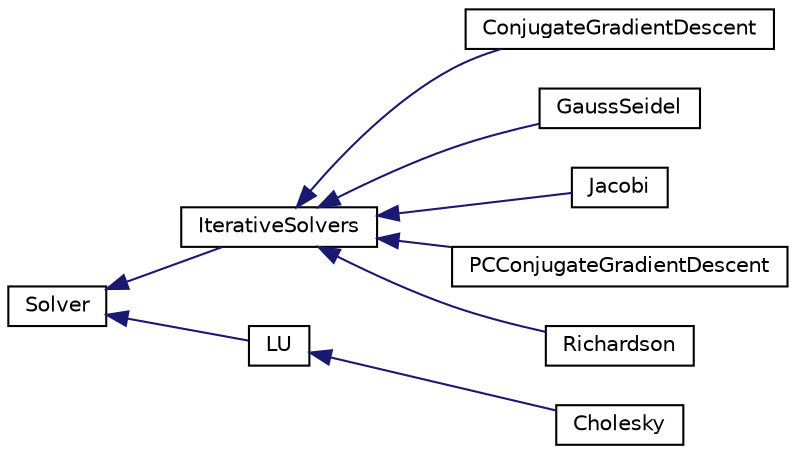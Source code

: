 digraph "Graphical Class Hierarchy"
{
  edge [fontname="Helvetica",fontsize="10",labelfontname="Helvetica",labelfontsize="10"];
  node [fontname="Helvetica",fontsize="10",shape=record];
  rankdir="LR";
  Node0 [label="Solver",height=0.2,width=0.4,color="black", fillcolor="white", style="filled",URL="$class_solver.html",tooltip="Base class for linear solvers. "];
  Node0 -> Node1 [dir="back",color="midnightblue",fontsize="10",style="solid",fontname="Helvetica"];
  Node1 [label="IterativeSolvers",height=0.2,width=0.4,color="black", fillcolor="white", style="filled",URL="$class_iterative_solvers.html",tooltip="Abstract class for several iterative methods. "];
  Node1 -> Node2 [dir="back",color="midnightblue",fontsize="10",style="solid",fontname="Helvetica"];
  Node2 [label="ConjugateGradientDescent",height=0.2,width=0.4,color="black", fillcolor="white", style="filled",URL="$class_conjugate_gradient_descent.html",tooltip="Conjugate Gradient Method. "];
  Node1 -> Node3 [dir="back",color="midnightblue",fontsize="10",style="solid",fontname="Helvetica"];
  Node3 [label="GaussSeidel",height=0.2,width=0.4,color="black", fillcolor="white", style="filled",URL="$class_gauss_seidel.html",tooltip="Gauss-Seidel Method. "];
  Node1 -> Node4 [dir="back",color="midnightblue",fontsize="10",style="solid",fontname="Helvetica"];
  Node4 [label="Jacobi",height=0.2,width=0.4,color="black", fillcolor="white", style="filled",URL="$class_jacobi.html",tooltip="Jacobi method. "];
  Node1 -> Node5 [dir="back",color="midnightblue",fontsize="10",style="solid",fontname="Helvetica"];
  Node5 [label="PCConjugateGradientDescent",height=0.2,width=0.4,color="black", fillcolor="white", style="filled",URL="$class_p_c_conjugate_gradient_descent.html",tooltip="Preconditioned Conjugate Gradient Method. "];
  Node1 -> Node6 [dir="back",color="midnightblue",fontsize="10",style="solid",fontname="Helvetica"];
  Node6 [label="Richardson",height=0.2,width=0.4,color="black", fillcolor="white", style="filled",URL="$class_richardson.html",tooltip="Richardson method. "];
  Node0 -> Node7 [dir="back",color="midnightblue",fontsize="10",style="solid",fontname="Helvetica"];
  Node7 [label="LU",height=0.2,width=0.4,color="black", fillcolor="white", style="filled",URL="$class_l_u.html",tooltip="LU decomposition. "];
  Node7 -> Node8 [dir="back",color="midnightblue",fontsize="10",style="solid",fontname="Helvetica"];
  Node8 [label="Cholesky",height=0.2,width=0.4,color="black", fillcolor="white", style="filled",URL="$class_cholesky.html",tooltip="Cholesky decomposition. "];
}
